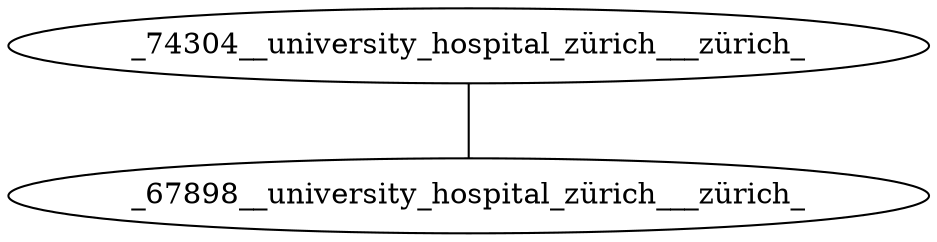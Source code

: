graph {
_74304__university_hospital_zürich___zürich_ -- _67898__university_hospital_zürich___zürich_
}